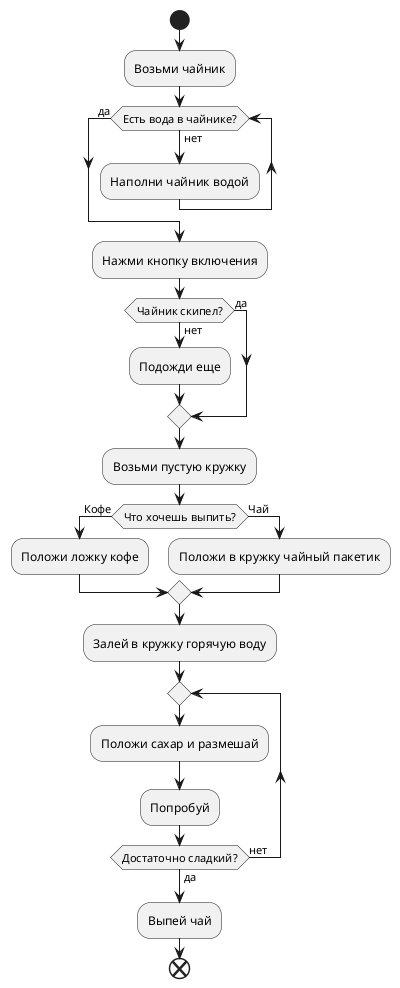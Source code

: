 @startuml
start
:Возьми чайник;
while (Есть вода в чайнике?) is (нет)
:Наполни чайник водой;
endwhile (да)
:Нажми кнопку включения;
if (Чайник скипел?) then (да)
else (нет)
:Подожди еще;
endif
:Возьми пустую кружку;
if (Что хочешь выпить?) then (Кофе)
:Положи ложку кофе;
else (Чай)
:Положи в кружку чайный пакетик;
endif
:Залей в кружку горячую воду;
repeat
:Положи сахар и размешай;
:Попробуй;
repeat while (Достаточно сладкий?) is (нет) not (да)
:Выпей чай;
end
@enduml
